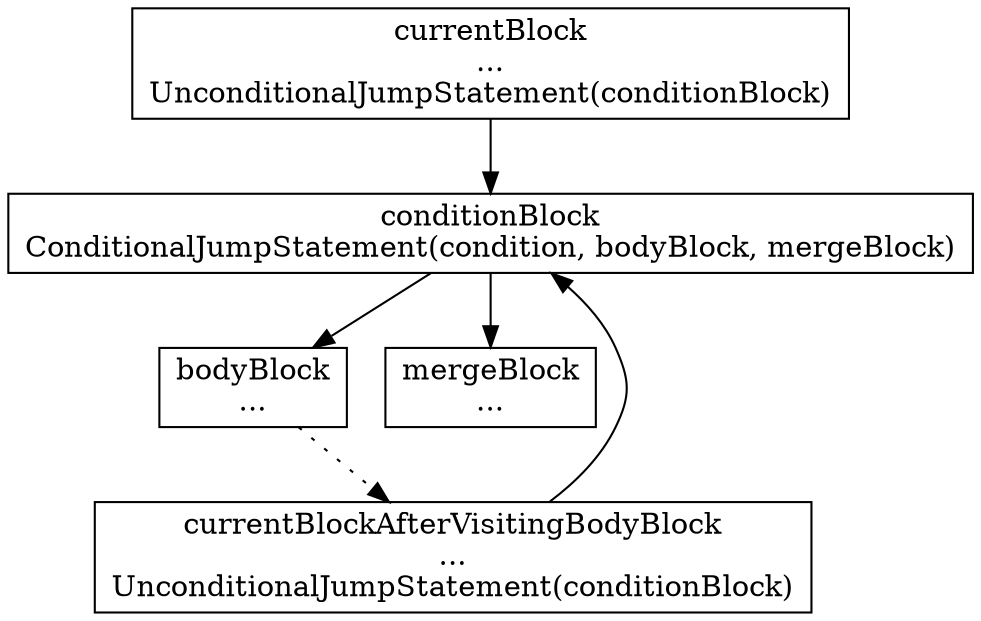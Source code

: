 digraph G {
    node [shape=box]
    currentBlock [label=<currentBlock<BR/>...<BR/>UnconditionalJumpStatement(conditionBlock)>];
    conditionBlock [label=<conditionBlock<BR/>ConditionalJumpStatement(condition, bodyBlock, mergeBlock)>];
    currentBlockAfterVisitingBodyBlock [label=<currentBlockAfterVisitingBodyBlock<BR/>...<BR/>UnconditionalJumpStatement(conditionBlock)>];
    bodyBlock [label=<bodyBlock<BR/>...>];
    mergeBlock [label=<mergeBlock<BR/>...>];
    currentBlock -> conditionBlock;
    conditionBlock -> bodyBlock;
    conditionBlock -> mergeBlock;
    bodyBlock -> currentBlockAfterVisitingBodyBlock [style=dotted];
    currentBlockAfterVisitingBodyBlock -> conditionBlock;
}